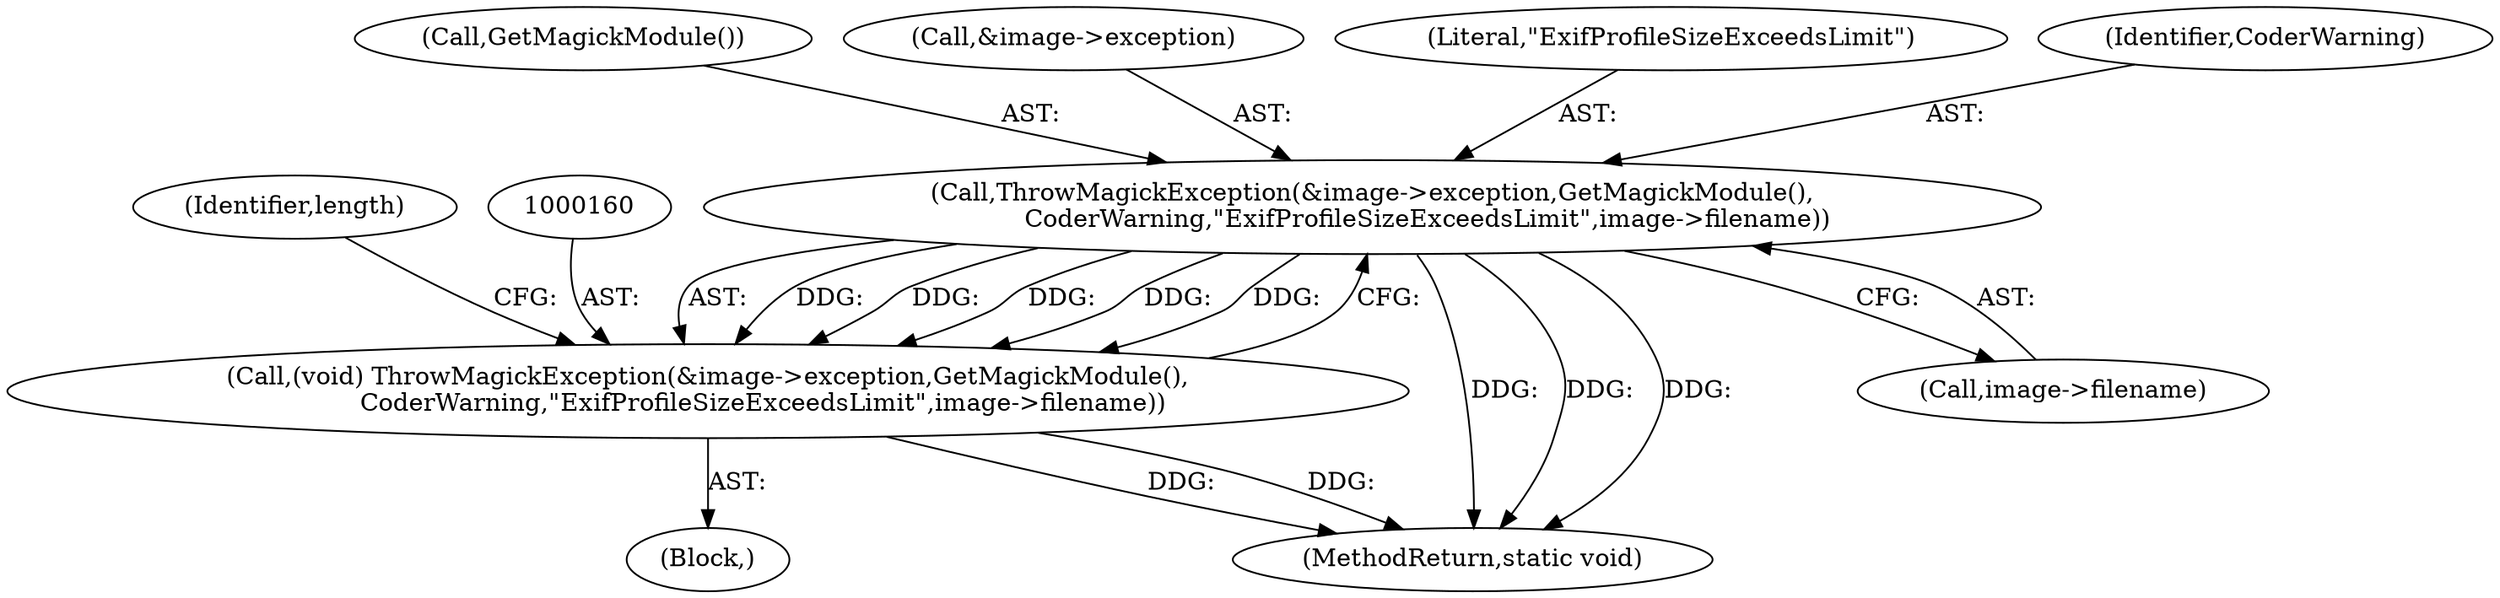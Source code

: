 digraph "0_ImageMagick_9e187b73a8a1290bb0e1a1c878f8be1917aa8742@pointer" {
"1000161" [label="(Call,ThrowMagickException(&image->exception,GetMagickModule(),\n              CoderWarning,\"ExifProfileSizeExceedsLimit\",image->filename))"];
"1000159" [label="(Call,(void) ThrowMagickException(&image->exception,GetMagickModule(),\n              CoderWarning,\"ExifProfileSizeExceedsLimit\",image->filename))"];
"1000166" [label="(Call,GetMagickModule())"];
"1000162" [label="(Call,&image->exception)"];
"1000168" [label="(Literal,\"ExifProfileSizeExceedsLimit\")"];
"1000173" [label="(Identifier,length)"];
"1000507" [label="(MethodReturn,static void)"];
"1000167" [label="(Identifier,CoderWarning)"];
"1000169" [label="(Call,image->filename)"];
"1000159" [label="(Call,(void) ThrowMagickException(&image->exception,GetMagickModule(),\n              CoderWarning,\"ExifProfileSizeExceedsLimit\",image->filename))"];
"1000158" [label="(Block,)"];
"1000161" [label="(Call,ThrowMagickException(&image->exception,GetMagickModule(),\n              CoderWarning,\"ExifProfileSizeExceedsLimit\",image->filename))"];
"1000161" -> "1000159"  [label="AST: "];
"1000161" -> "1000169"  [label="CFG: "];
"1000162" -> "1000161"  [label="AST: "];
"1000166" -> "1000161"  [label="AST: "];
"1000167" -> "1000161"  [label="AST: "];
"1000168" -> "1000161"  [label="AST: "];
"1000169" -> "1000161"  [label="AST: "];
"1000159" -> "1000161"  [label="CFG: "];
"1000161" -> "1000507"  [label="DDG: "];
"1000161" -> "1000507"  [label="DDG: "];
"1000161" -> "1000507"  [label="DDG: "];
"1000161" -> "1000159"  [label="DDG: "];
"1000161" -> "1000159"  [label="DDG: "];
"1000161" -> "1000159"  [label="DDG: "];
"1000161" -> "1000159"  [label="DDG: "];
"1000161" -> "1000159"  [label="DDG: "];
"1000159" -> "1000158"  [label="AST: "];
"1000160" -> "1000159"  [label="AST: "];
"1000173" -> "1000159"  [label="CFG: "];
"1000159" -> "1000507"  [label="DDG: "];
"1000159" -> "1000507"  [label="DDG: "];
}
